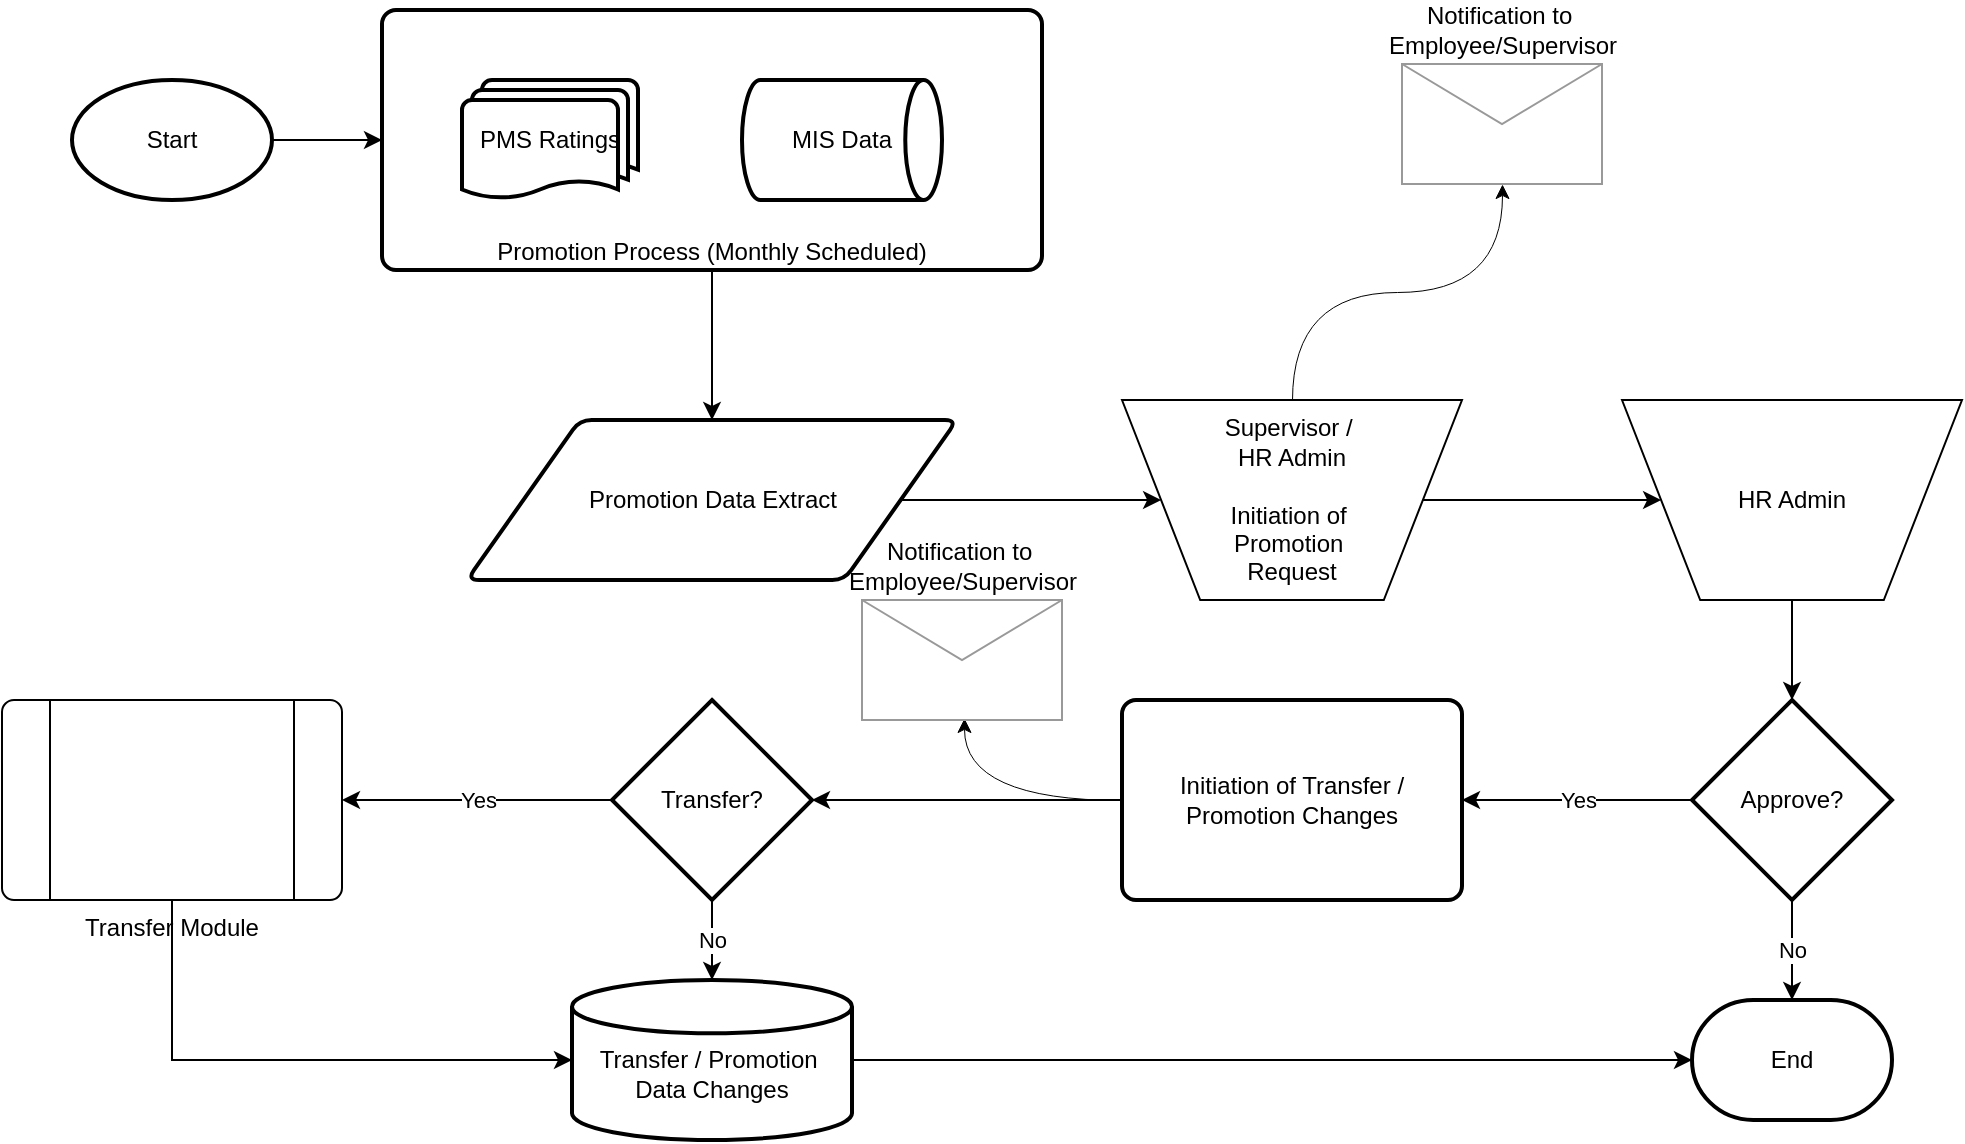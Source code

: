 <mxfile version="26.0.11" pages="2">
  <diagram name="Promotion" id="c7488fd3-1785-93aa-aadb-54a6760d102a">
    <mxGraphModel dx="1179" dy="673" grid="1" gridSize="10" guides="1" tooltips="1" connect="1" arrows="1" fold="1" page="1" pageScale="1" pageWidth="1100" pageHeight="850" background="none" math="0" shadow="0">
      <root>
        <mxCell id="0" />
        <mxCell id="1" parent="0" />
        <mxCell id="1DSml5iqkr1MZ7udWZme-7" value="Promotion Process (Monthly Scheduled)" style="rounded=1;whiteSpace=wrap;html=1;absoluteArcSize=1;arcSize=14;strokeWidth=2;verticalAlign=bottom;" parent="1" vertex="1">
          <mxGeometry x="250" y="143" width="330" height="130" as="geometry" />
        </mxCell>
        <mxCell id="1DSml5iqkr1MZ7udWZme-9" style="edgeStyle=orthogonalEdgeStyle;rounded=0;orthogonalLoop=1;jettySize=auto;html=1;entryX=0;entryY=0.5;entryDx=0;entryDy=0;" parent="1" source="1DSml5iqkr1MZ7udWZme-4" target="1DSml5iqkr1MZ7udWZme-7" edge="1">
          <mxGeometry relative="1" as="geometry" />
        </mxCell>
        <mxCell id="1DSml5iqkr1MZ7udWZme-4" value="Start" style="strokeWidth=2;html=1;shape=mxgraph.flowchart.start_1;whiteSpace=wrap;" parent="1" vertex="1">
          <mxGeometry x="95" y="178" width="100" height="60" as="geometry" />
        </mxCell>
        <mxCell id="1DSml5iqkr1MZ7udWZme-5" value="MIS Data" style="strokeWidth=2;html=1;shape=mxgraph.flowchart.direct_data;whiteSpace=wrap;" parent="1" vertex="1">
          <mxGeometry x="430" y="178" width="100" height="60" as="geometry" />
        </mxCell>
        <mxCell id="1DSml5iqkr1MZ7udWZme-6" value="PMS Ratings" style="strokeWidth=2;html=1;shape=mxgraph.flowchart.multi-document;whiteSpace=wrap;" parent="1" vertex="1">
          <mxGeometry x="290" y="178" width="88" height="60" as="geometry" />
        </mxCell>
        <mxCell id="1DSml5iqkr1MZ7udWZme-13" style="edgeStyle=orthogonalEdgeStyle;rounded=0;orthogonalLoop=1;jettySize=auto;html=1;exitX=1;exitY=0.5;exitDx=0;exitDy=0;entryX=0;entryY=0.5;entryDx=0;entryDy=0;" parent="1" source="1DSml5iqkr1MZ7udWZme-26" target="1DSml5iqkr1MZ7udWZme-10" edge="1">
          <mxGeometry relative="1" as="geometry">
            <mxPoint x="545" y="388" as="sourcePoint" />
          </mxGeometry>
        </mxCell>
        <mxCell id="1DSml5iqkr1MZ7udWZme-15" value="" style="edgeStyle=orthogonalEdgeStyle;rounded=0;orthogonalLoop=1;jettySize=auto;html=1;" parent="1" source="1DSml5iqkr1MZ7udWZme-10" target="1DSml5iqkr1MZ7udWZme-14" edge="1">
          <mxGeometry relative="1" as="geometry" />
        </mxCell>
        <mxCell id="CTmaZ28jQTgptF08883e-2" style="edgeStyle=orthogonalEdgeStyle;rounded=0;orthogonalLoop=1;jettySize=auto;html=1;curved=1;strokeWidth=0.5;" edge="1" parent="1" source="1DSml5iqkr1MZ7udWZme-10" target="CTmaZ28jQTgptF08883e-1">
          <mxGeometry relative="1" as="geometry" />
        </mxCell>
        <mxCell id="1DSml5iqkr1MZ7udWZme-10" value="Supervisor /&amp;nbsp;&lt;div&gt;HR Admin&lt;br&gt;&lt;br&gt;Initiation of&amp;nbsp;&lt;/div&gt;&lt;div&gt;Promotion&amp;nbsp;&lt;/div&gt;&lt;div&gt;Request&lt;/div&gt;" style="verticalLabelPosition=middle;verticalAlign=middle;html=1;shape=trapezoid;perimeter=trapezoidPerimeter;whiteSpace=wrap;size=0.23;arcSize=10;flipV=1;labelPosition=center;align=center;" parent="1" vertex="1">
          <mxGeometry x="620" y="338" width="170" height="100" as="geometry" />
        </mxCell>
        <mxCell id="1DSml5iqkr1MZ7udWZme-12" style="edgeStyle=orthogonalEdgeStyle;rounded=0;orthogonalLoop=1;jettySize=auto;html=1;entryX=0.5;entryY=0;entryDx=0;entryDy=0;" parent="1" source="1DSml5iqkr1MZ7udWZme-7" target="1DSml5iqkr1MZ7udWZme-26" edge="1">
          <mxGeometry relative="1" as="geometry">
            <mxPoint x="415.0" y="338" as="targetPoint" />
          </mxGeometry>
        </mxCell>
        <mxCell id="1DSml5iqkr1MZ7udWZme-17" value="" style="edgeStyle=orthogonalEdgeStyle;rounded=0;orthogonalLoop=1;jettySize=auto;entryX=0.5;entryY=0;entryDx=0;entryDy=0;entryPerimeter=0;" parent="1" source="1DSml5iqkr1MZ7udWZme-14" target="1DSml5iqkr1MZ7udWZme-16" edge="1">
          <mxGeometry relative="1" as="geometry">
            <mxPoint x="955" y="468" as="targetPoint" />
          </mxGeometry>
        </mxCell>
        <mxCell id="1DSml5iqkr1MZ7udWZme-14" value="HR Admin" style="verticalLabelPosition=middle;verticalAlign=middle;html=1;shape=trapezoid;perimeter=trapezoidPerimeter;whiteSpace=wrap;size=0.23;arcSize=10;flipV=1;labelPosition=center;align=center;" parent="1" vertex="1">
          <mxGeometry x="870" y="338" width="170" height="100" as="geometry" />
        </mxCell>
        <mxCell id="1DSml5iqkr1MZ7udWZme-19" value="Yes" style="edgeStyle=orthogonalEdgeStyle;rounded=0;orthogonalLoop=1;jettySize=auto;html=1;exitX=0;exitY=0.5;exitDx=0;exitDy=0;exitPerimeter=0;entryX=1;entryY=0.5;entryDx=0;entryDy=0;" parent="1" source="1DSml5iqkr1MZ7udWZme-16" target="1DSml5iqkr1MZ7udWZme-18" edge="1">
          <mxGeometry relative="1" as="geometry" />
        </mxCell>
        <mxCell id="1DSml5iqkr1MZ7udWZme-16" value="Appro&lt;span style=&quot;background-color: transparent; color: light-dark(rgb(0, 0, 0), rgb(255, 255, 255));&quot;&gt;ve?&lt;/span&gt;" style="strokeWidth=2;html=1;shape=mxgraph.flowchart.decision;whiteSpace=wrap;" parent="1" vertex="1">
          <mxGeometry x="905" y="488" width="100" height="100" as="geometry" />
        </mxCell>
        <mxCell id="CTmaZ28jQTgptF08883e-4" style="edgeStyle=orthogonalEdgeStyle;rounded=0;orthogonalLoop=1;jettySize=auto;html=1;entryX=0.51;entryY=0.983;entryDx=0;entryDy=0;entryPerimeter=0;curved=1;strokeWidth=0.5;" edge="1" parent="1" source="1DSml5iqkr1MZ7udWZme-18" target="CTmaZ28jQTgptF08883e-3">
          <mxGeometry relative="1" as="geometry" />
        </mxCell>
        <mxCell id="1DSml5iqkr1MZ7udWZme-18" value="Initiation of Transfer / Promotion Changes" style="rounded=1;whiteSpace=wrap;html=1;absoluteArcSize=1;arcSize=14;strokeWidth=2;" parent="1" vertex="1">
          <mxGeometry x="620" y="488" width="170" height="100" as="geometry" />
        </mxCell>
        <mxCell id="1DSml5iqkr1MZ7udWZme-20" value="End" style="strokeWidth=2;html=1;shape=mxgraph.flowchart.terminator;whiteSpace=wrap;" parent="1" vertex="1">
          <mxGeometry x="905" y="638" width="100" height="60" as="geometry" />
        </mxCell>
        <mxCell id="1DSml5iqkr1MZ7udWZme-21" value="No" style="edgeStyle=orthogonalEdgeStyle;rounded=0;orthogonalLoop=1;jettySize=auto;html=1;exitX=0.5;exitY=1;exitDx=0;exitDy=0;exitPerimeter=0;entryX=0.5;entryY=0;entryDx=0;entryDy=0;entryPerimeter=0;" parent="1" source="1DSml5iqkr1MZ7udWZme-16" target="1DSml5iqkr1MZ7udWZme-20" edge="1">
          <mxGeometry relative="1" as="geometry" />
        </mxCell>
        <mxCell id="1DSml5iqkr1MZ7udWZme-25" value="Yes" style="edgeStyle=orthogonalEdgeStyle;rounded=0;orthogonalLoop=1;jettySize=auto;html=1;exitX=0;exitY=0.5;exitDx=0;exitDy=0;exitPerimeter=0;entryX=1;entryY=0.5;entryDx=0;entryDy=0;" parent="1" source="1DSml5iqkr1MZ7udWZme-22" target="1DSml5iqkr1MZ7udWZme-24" edge="1">
          <mxGeometry relative="1" as="geometry" />
        </mxCell>
        <mxCell id="1DSml5iqkr1MZ7udWZme-29" value="No" style="edgeStyle=orthogonalEdgeStyle;rounded=0;orthogonalLoop=1;jettySize=auto;html=1;exitX=0.5;exitY=1;exitDx=0;exitDy=0;exitPerimeter=0;" parent="1" source="1DSml5iqkr1MZ7udWZme-22" target="1DSml5iqkr1MZ7udWZme-27" edge="1">
          <mxGeometry relative="1" as="geometry" />
        </mxCell>
        <mxCell id="1DSml5iqkr1MZ7udWZme-22" value="Transfer?" style="strokeWidth=2;html=1;shape=mxgraph.flowchart.decision;whiteSpace=wrap;" parent="1" vertex="1">
          <mxGeometry x="365" y="488" width="100" height="100" as="geometry" />
        </mxCell>
        <mxCell id="1DSml5iqkr1MZ7udWZme-23" style="edgeStyle=orthogonalEdgeStyle;rounded=0;orthogonalLoop=1;jettySize=auto;html=1;entryX=1;entryY=0.5;entryDx=0;entryDy=0;entryPerimeter=0;" parent="1" source="1DSml5iqkr1MZ7udWZme-18" target="1DSml5iqkr1MZ7udWZme-22" edge="1">
          <mxGeometry relative="1" as="geometry" />
        </mxCell>
        <mxCell id="1DSml5iqkr1MZ7udWZme-24" value="Transfer Module" style="verticalLabelPosition=bottom;verticalAlign=top;html=1;shape=process;whiteSpace=wrap;rounded=1;size=0.14;arcSize=6;" parent="1" vertex="1">
          <mxGeometry x="60" y="488" width="170" height="100" as="geometry" />
        </mxCell>
        <mxCell id="1DSml5iqkr1MZ7udWZme-26" value="Promotion Data Extract" style="shape=parallelogram;html=1;strokeWidth=2;perimeter=parallelogramPerimeter;whiteSpace=wrap;rounded=1;arcSize=12;size=0.23;" parent="1" vertex="1">
          <mxGeometry x="292.5" y="348" width="245" height="80" as="geometry" />
        </mxCell>
        <mxCell id="1DSml5iqkr1MZ7udWZme-27" value="&lt;div&gt;&lt;br&gt;&lt;/div&gt;Transfer / Promotion&amp;nbsp;&lt;div&gt;Data Changes&lt;/div&gt;" style="strokeWidth=2;html=1;shape=mxgraph.flowchart.database;whiteSpace=wrap;" parent="1" vertex="1">
          <mxGeometry x="345" y="628" width="140" height="80" as="geometry" />
        </mxCell>
        <mxCell id="1DSml5iqkr1MZ7udWZme-28" style="edgeStyle=orthogonalEdgeStyle;rounded=0;orthogonalLoop=1;jettySize=auto;html=1;exitX=0.5;exitY=1;exitDx=0;exitDy=0;entryX=0;entryY=0.5;entryDx=0;entryDy=0;entryPerimeter=0;" parent="1" source="1DSml5iqkr1MZ7udWZme-24" target="1DSml5iqkr1MZ7udWZme-27" edge="1">
          <mxGeometry relative="1" as="geometry" />
        </mxCell>
        <mxCell id="1DSml5iqkr1MZ7udWZme-30" style="edgeStyle=orthogonalEdgeStyle;rounded=0;orthogonalLoop=1;jettySize=auto;html=1;exitX=1;exitY=0.5;exitDx=0;exitDy=0;exitPerimeter=0;entryX=0;entryY=0.5;entryDx=0;entryDy=0;entryPerimeter=0;" parent="1" source="1DSml5iqkr1MZ7udWZme-27" target="1DSml5iqkr1MZ7udWZme-20" edge="1">
          <mxGeometry relative="1" as="geometry" />
        </mxCell>
        <mxCell id="CTmaZ28jQTgptF08883e-1" value="Notification to&amp;nbsp;&lt;div&gt;Employee/Supervisor&lt;/div&gt;" style="verticalLabelPosition=top;shadow=0;dashed=0;align=center;html=1;verticalAlign=bottom;strokeWidth=1;shape=mxgraph.mockup.misc.mail2;strokeColor=#999999;labelPosition=center;" vertex="1" parent="1">
          <mxGeometry x="760" y="170" width="100" height="60" as="geometry" />
        </mxCell>
        <mxCell id="CTmaZ28jQTgptF08883e-3" value="Notification to&amp;nbsp;&lt;div&gt;Employee/Supervisor&lt;/div&gt;" style="verticalLabelPosition=top;shadow=0;dashed=0;align=center;html=1;verticalAlign=bottom;strokeWidth=1;shape=mxgraph.mockup.misc.mail2;strokeColor=#999999;labelPosition=center;" vertex="1" parent="1">
          <mxGeometry x="490" y="438" width="100" height="60" as="geometry" />
        </mxCell>
      </root>
    </mxGraphModel>
  </diagram>
  <diagram id="yWiKLz5uOGc2_7TPWRLM" name="Pre-boarding">
    <mxGraphModel dx="1179" dy="673" grid="1" gridSize="10" guides="1" tooltips="1" connect="1" arrows="1" fold="1" page="1" pageScale="1" pageWidth="827" pageHeight="1169" math="0" shadow="0">
      <root>
        <mxCell id="0" />
        <mxCell id="1" parent="0" />
        <mxCell id="gWIA2KhBZrpW_sq9JMmx-12" style="edgeStyle=orthogonalEdgeStyle;rounded=0;orthogonalLoop=1;jettySize=auto;html=1;exitX=0.5;exitY=0.5;exitDx=0;exitDy=15;exitPerimeter=0;entryX=0.5;entryY=0;entryDx=0;entryDy=0;fontSize=10;" edge="1" parent="1" source="gWIA2KhBZrpW_sq9JMmx-1" target="gWIA2KhBZrpW_sq9JMmx-3">
          <mxGeometry relative="1" as="geometry" />
        </mxCell>
        <mxCell id="gWIA2KhBZrpW_sq9JMmx-1" value="Start" style="html=1;dashed=0;whiteSpace=wrap;shape=mxgraph.dfd.start;fontSize=10;" vertex="1" parent="1">
          <mxGeometry x="250" y="200" width="80" height="30" as="geometry" />
        </mxCell>
        <mxCell id="gWIA2KhBZrpW_sq9JMmx-9" style="edgeStyle=orthogonalEdgeStyle;rounded=0;orthogonalLoop=1;jettySize=auto;html=1;exitX=1;exitY=0.5;exitDx=0;exitDy=0;entryX=0;entryY=0.5;entryDx=0;entryDy=0;fontSize=10;" edge="1" parent="1" source="gWIA2KhBZrpW_sq9JMmx-3" target="gWIA2KhBZrpW_sq9JMmx-4">
          <mxGeometry relative="1" as="geometry" />
        </mxCell>
        <mxCell id="gWIA2KhBZrpW_sq9JMmx-3" value="Preparation of Candidate Data for Bulk Load" style="html=1;dashed=0;whiteSpace=wrap;fontSize=10;" vertex="1" parent="1">
          <mxGeometry x="240" y="250" width="100" height="50" as="geometry" />
        </mxCell>
        <mxCell id="gWIA2KhBZrpW_sq9JMmx-10" style="edgeStyle=orthogonalEdgeStyle;rounded=0;orthogonalLoop=1;jettySize=auto;html=1;exitX=0.5;exitY=1;exitDx=0;exitDy=0;entryX=0.5;entryY=0;entryDx=0;entryDy=0;fontSize=10;" edge="1" parent="1" source="gWIA2KhBZrpW_sq9JMmx-4" target="gWIA2KhBZrpW_sq9JMmx-5">
          <mxGeometry relative="1" as="geometry" />
        </mxCell>
        <mxCell id="gWIA2KhBZrpW_sq9JMmx-4" value="Upload the XLSX and Load Data" style="html=1;dashed=0;whiteSpace=wrap;fontSize=10;" vertex="1" parent="1">
          <mxGeometry x="370" y="250" width="100" height="50" as="geometry" />
        </mxCell>
        <mxCell id="gWIA2KhBZrpW_sq9JMmx-11" style="edgeStyle=orthogonalEdgeStyle;rounded=0;orthogonalLoop=1;jettySize=auto;html=1;exitX=1;exitY=0.5;exitDx=0;exitDy=0;entryX=0;entryY=0.5;entryDx=0;entryDy=0;fontSize=10;" edge="1" parent="1" source="gWIA2KhBZrpW_sq9JMmx-5" target="gWIA2KhBZrpW_sq9JMmx-7">
          <mxGeometry relative="1" as="geometry" />
        </mxCell>
        <mxCell id="gWIA2KhBZrpW_sq9JMmx-16" style="edgeStyle=orthogonalEdgeStyle;rounded=0;orthogonalLoop=1;jettySize=auto;html=1;exitX=0;exitY=0.5;exitDx=0;exitDy=0;fontSize=10;" edge="1" parent="1" source="gWIA2KhBZrpW_sq9JMmx-5" target="gWIA2KhBZrpW_sq9JMmx-15">
          <mxGeometry relative="1" as="geometry" />
        </mxCell>
        <mxCell id="gWIA2KhBZrpW_sq9JMmx-20" style="edgeStyle=orthogonalEdgeStyle;rounded=0;orthogonalLoop=1;jettySize=auto;html=1;entryX=0.5;entryY=0;entryDx=0;entryDy=0;fontSize=10;" edge="1" parent="1" source="gWIA2KhBZrpW_sq9JMmx-5" target="gWIA2KhBZrpW_sq9JMmx-18">
          <mxGeometry relative="1" as="geometry" />
        </mxCell>
        <mxCell id="gWIA2KhBZrpW_sq9JMmx-5" value="Loaded Data (Review/Update)" style="shape=parallelogram;perimeter=parallelogramPerimeter;whiteSpace=wrap;html=1;dashed=0;fontSize=10;" vertex="1" parent="1">
          <mxGeometry x="370" y="337" width="100" height="50" as="geometry" />
        </mxCell>
        <mxCell id="gWIA2KhBZrpW_sq9JMmx-19" style="edgeStyle=orthogonalEdgeStyle;rounded=0;orthogonalLoop=1;jettySize=auto;html=1;entryX=1;entryY=0.5;entryDx=0;entryDy=0;exitX=0.4;exitY=1;exitDx=0;exitDy=0;exitPerimeter=0;curved=1;strokeColor=default;strokeWidth=0.5;fontSize=10;" edge="1" parent="1" source="gWIA2KhBZrpW_sq9JMmx-7" target="gWIA2KhBZrpW_sq9JMmx-18">
          <mxGeometry relative="1" as="geometry" />
        </mxCell>
        <mxCell id="gWIA2KhBZrpW_sq9JMmx-7" value="Intimation to Managers (Email/Alerts)" style="shape=document;whiteSpace=wrap;html=1;boundedLbl=1;dashed=0;flipH=1;fontSize=10;" vertex="1" parent="1">
          <mxGeometry x="500" y="327" width="100" height="70" as="geometry" />
        </mxCell>
        <mxCell id="gWIA2KhBZrpW_sq9JMmx-17" style="edgeStyle=orthogonalEdgeStyle;rounded=0;orthogonalLoop=1;jettySize=auto;html=1;exitX=0.5;exitY=0;exitDx=0;exitDy=0;entryX=0.5;entryY=1;entryDx=0;entryDy=0;fontSize=10;" edge="1" parent="1" source="gWIA2KhBZrpW_sq9JMmx-15" target="gWIA2KhBZrpW_sq9JMmx-3">
          <mxGeometry relative="1" as="geometry" />
        </mxCell>
        <mxCell id="gWIA2KhBZrpW_sq9JMmx-15" value="Data Process" style="shape=ellipse;html=1;dashed=0;whiteSpace=wrap;perimeter=ellipsePerimeter;fontSize=10;" vertex="1" parent="1">
          <mxGeometry x="252.5" y="332" width="75" height="60" as="geometry" />
        </mxCell>
        <mxCell id="gWIA2KhBZrpW_sq9JMmx-22" style="edgeStyle=orthogonalEdgeStyle;rounded=0;orthogonalLoop=1;jettySize=auto;html=1;fontSize=10;" edge="1" parent="1" source="gWIA2KhBZrpW_sq9JMmx-18" target="gWIA2KhBZrpW_sq9JMmx-21">
          <mxGeometry relative="1" as="geometry" />
        </mxCell>
        <mxCell id="gWIA2KhBZrpW_sq9JMmx-18" value="Manager Review&lt;div&gt;for every Candidate&lt;/div&gt;" style="html=1;dashed=0;whiteSpace=wrap;fontSize=10;" vertex="1" parent="1">
          <mxGeometry x="370" y="440" width="100" height="50" as="geometry" />
        </mxCell>
        <mxCell id="gWIA2KhBZrpW_sq9JMmx-27" style="edgeStyle=orthogonalEdgeStyle;rounded=0;orthogonalLoop=1;jettySize=auto;html=1;entryX=1;entryY=0.5;entryDx=0;entryDy=0;fontSize=10;" edge="1" parent="1" source="gWIA2KhBZrpW_sq9JMmx-21" target="gWIA2KhBZrpW_sq9JMmx-25">
          <mxGeometry relative="1" as="geometry" />
        </mxCell>
        <mxCell id="gWIA2KhBZrpW_sq9JMmx-21" value="Document&amp;nbsp;&lt;div&gt;Check&lt;/div&gt;" style="shape=hexagon;perimeter=hexagonPerimeter2;whiteSpace=wrap;html=1;size=0.25;fontSize=10;" vertex="1" parent="1">
          <mxGeometry x="370" y="530" width="100" height="50" as="geometry" />
        </mxCell>
        <mxCell id="gWIA2KhBZrpW_sq9JMmx-28" style="edgeStyle=orthogonalEdgeStyle;rounded=0;orthogonalLoop=1;jettySize=auto;html=1;entryX=0.5;entryY=1;entryDx=0;entryDy=0;fontSize=10;" edge="1" parent="1" source="gWIA2KhBZrpW_sq9JMmx-25" target="gWIA2KhBZrpW_sq9JMmx-26">
          <mxGeometry relative="1" as="geometry" />
        </mxCell>
        <mxCell id="gWIA2KhBZrpW_sq9JMmx-25" value="All Verified?" style="shape=rhombus;html=1;dashed=0;whiteSpace=wrap;perimeter=rhombusPerimeter;fontSize=10;" vertex="1" parent="1">
          <mxGeometry x="245" y="525" width="90" height="60" as="geometry" />
        </mxCell>
        <mxCell id="gWIA2KhBZrpW_sq9JMmx-29" style="edgeStyle=orthogonalEdgeStyle;rounded=0;orthogonalLoop=1;jettySize=auto;html=1;exitX=1;exitY=0.5;exitDx=0;exitDy=0;entryX=0;entryY=0.5;entryDx=0;entryDy=0;fontSize=10;" edge="1" parent="1" source="gWIA2KhBZrpW_sq9JMmx-26" target="gWIA2KhBZrpW_sq9JMmx-18">
          <mxGeometry relative="1" as="geometry" />
        </mxCell>
        <mxCell id="gWIA2KhBZrpW_sq9JMmx-26" value="Status and Comments Update" style="html=1;dashed=0;whiteSpace=wrap;fontSize=10;" vertex="1" parent="1">
          <mxGeometry x="240" y="440" width="100" height="50" as="geometry" />
        </mxCell>
      </root>
    </mxGraphModel>
  </diagram>
</mxfile>
